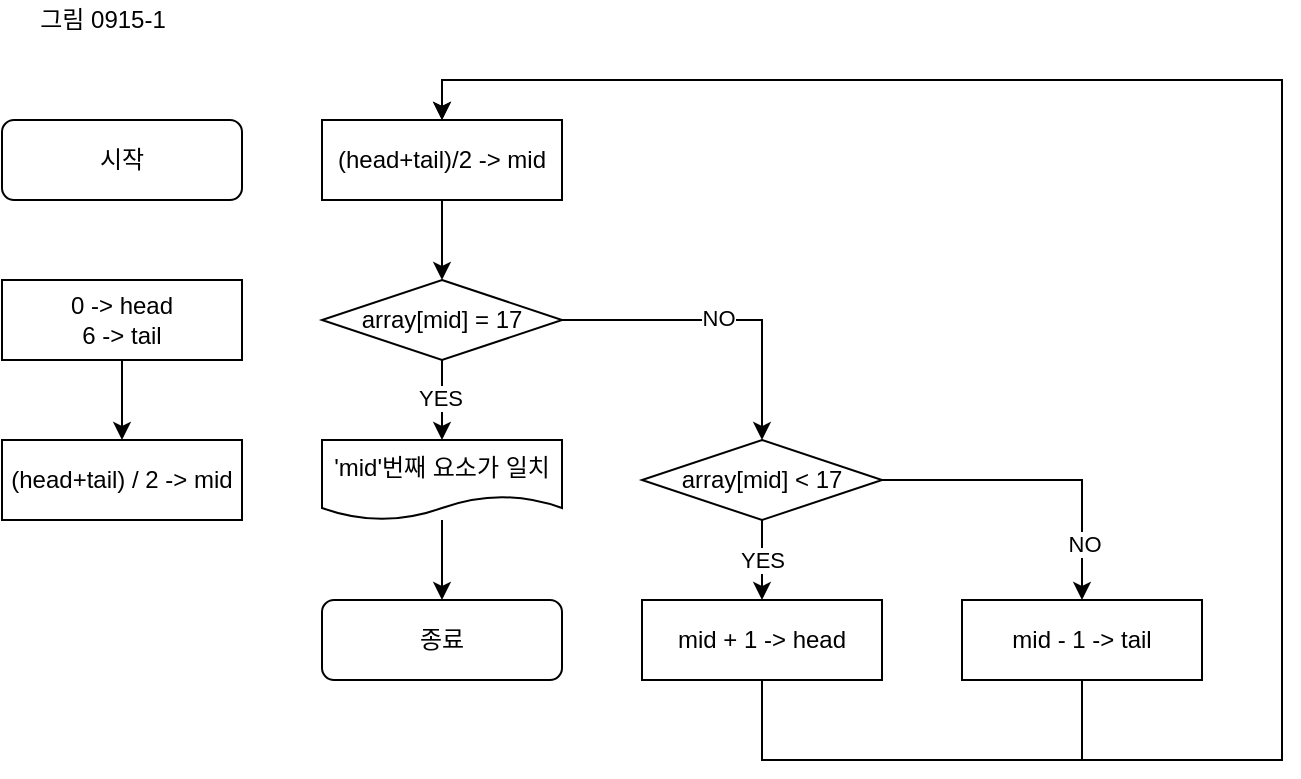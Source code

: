 <mxfile>
    <diagram id="IKccIQqwm7oEvDvuoK9O" name="이진탐색 - 1">
        <mxGraphModel dx="669" dy="442" grid="1" gridSize="10" guides="1" tooltips="1" connect="1" arrows="1" fold="1" page="1" pageScale="1" pageWidth="827" pageHeight="1169" math="0" shadow="0">
            <root>
                <mxCell id="0"/>
                <mxCell id="1" parent="0"/>
                <mxCell id="2" value="시작" style="rounded=1;whiteSpace=wrap;html=1;" vertex="1" parent="1">
                    <mxGeometry x="40" y="80" width="120" height="40" as="geometry"/>
                </mxCell>
                <mxCell id="6" value="" style="edgeStyle=orthogonalEdgeStyle;rounded=0;orthogonalLoop=1;jettySize=auto;html=1;" edge="1" parent="1" source="3" target="4">
                    <mxGeometry relative="1" as="geometry"/>
                </mxCell>
                <mxCell id="3" value="0 -&amp;gt; head&lt;br&gt;6 -&amp;gt; tail" style="whiteSpace=wrap;html=1;" vertex="1" parent="1">
                    <mxGeometry x="40" y="160" width="120" height="40" as="geometry"/>
                </mxCell>
                <mxCell id="4" value="(head+tail) / 2 -&amp;gt; mid" style="whiteSpace=wrap;html=1;" vertex="1" parent="1">
                    <mxGeometry x="40" y="240" width="120" height="40" as="geometry"/>
                </mxCell>
                <mxCell id="9" value="" style="edgeStyle=orthogonalEdgeStyle;rounded=0;orthogonalLoop=1;jettySize=auto;html=1;" edge="1" parent="1" source="7" target="8">
                    <mxGeometry relative="1" as="geometry"/>
                </mxCell>
                <mxCell id="12" value="YES" style="edgeLabel;html=1;align=center;verticalAlign=middle;resizable=0;points=[];" vertex="1" connectable="0" parent="9">
                    <mxGeometry x="-0.071" y="-1" relative="1" as="geometry">
                        <mxPoint as="offset"/>
                    </mxGeometry>
                </mxCell>
                <mxCell id="14" value="" style="edgeStyle=orthogonalEdgeStyle;rounded=0;orthogonalLoop=1;jettySize=auto;html=1;entryX=0.5;entryY=0;entryDx=0;entryDy=0;" edge="1" parent="1" source="7" target="20">
                    <mxGeometry relative="1" as="geometry">
                        <mxPoint x="360" y="180" as="targetPoint"/>
                    </mxGeometry>
                </mxCell>
                <mxCell id="15" value="NO" style="edgeLabel;html=1;align=center;verticalAlign=middle;resizable=0;points=[];" vertex="1" connectable="0" parent="14">
                    <mxGeometry x="-0.029" y="1" relative="1" as="geometry">
                        <mxPoint as="offset"/>
                    </mxGeometry>
                </mxCell>
                <mxCell id="7" value="array[mid] = 17" style="rhombus;whiteSpace=wrap;html=1;" vertex="1" parent="1">
                    <mxGeometry x="200" y="160" width="120" height="40" as="geometry"/>
                </mxCell>
                <mxCell id="11" value="" style="edgeStyle=orthogonalEdgeStyle;rounded=0;orthogonalLoop=1;jettySize=auto;html=1;" edge="1" parent="1" source="8" target="10">
                    <mxGeometry relative="1" as="geometry"/>
                </mxCell>
                <mxCell id="8" value="'mid'번째 요소가 일치" style="shape=document;whiteSpace=wrap;html=1;boundedLbl=1;" vertex="1" parent="1">
                    <mxGeometry x="200" y="240" width="120" height="40" as="geometry"/>
                </mxCell>
                <mxCell id="10" value="종료" style="rounded=1;whiteSpace=wrap;html=1;" vertex="1" parent="1">
                    <mxGeometry x="200" y="320" width="120" height="40" as="geometry"/>
                </mxCell>
                <mxCell id="16" value="그림 0915-1" style="text;html=1;align=center;verticalAlign=middle;resizable=0;points=[];autosize=1;strokeColor=none;" vertex="1" parent="1">
                    <mxGeometry x="50" y="20" width="80" height="20" as="geometry"/>
                </mxCell>
                <mxCell id="19" value="" style="edgeStyle=orthogonalEdgeStyle;rounded=0;orthogonalLoop=1;jettySize=auto;html=1;" edge="1" parent="1" source="18" target="7">
                    <mxGeometry relative="1" as="geometry"/>
                </mxCell>
                <mxCell id="18" value="(head+tail)/2 -&amp;gt; mid" style="whiteSpace=wrap;html=1;" vertex="1" parent="1">
                    <mxGeometry x="200" y="80" width="120" height="40" as="geometry"/>
                </mxCell>
                <mxCell id="22" value="YES" style="edgeStyle=orthogonalEdgeStyle;rounded=0;orthogonalLoop=1;jettySize=auto;html=1;" edge="1" parent="1" source="20" target="21">
                    <mxGeometry relative="1" as="geometry"/>
                </mxCell>
                <mxCell id="24" style="edgeStyle=orthogonalEdgeStyle;rounded=0;orthogonalLoop=1;jettySize=auto;html=1;exitX=1;exitY=0.5;exitDx=0;exitDy=0;entryX=0.5;entryY=0;entryDx=0;entryDy=0;" edge="1" parent="1" source="20" target="23">
                    <mxGeometry relative="1" as="geometry"/>
                </mxCell>
                <mxCell id="25" value="NO" style="edgeLabel;html=1;align=center;verticalAlign=middle;resizable=0;points=[];" vertex="1" connectable="0" parent="24">
                    <mxGeometry x="0.65" y="1" relative="1" as="geometry">
                        <mxPoint as="offset"/>
                    </mxGeometry>
                </mxCell>
                <mxCell id="20" value="array[mid] &amp;lt; 17" style="rhombus;whiteSpace=wrap;html=1;" vertex="1" parent="1">
                    <mxGeometry x="360" y="240" width="120" height="40" as="geometry"/>
                </mxCell>
                <mxCell id="31" style="edgeStyle=orthogonalEdgeStyle;rounded=0;orthogonalLoop=1;jettySize=auto;html=1;exitX=0.5;exitY=1;exitDx=0;exitDy=0;" edge="1" parent="1" source="21" target="18">
                    <mxGeometry relative="1" as="geometry">
                        <mxPoint x="680" y="30" as="targetPoint"/>
                        <Array as="points">
                            <mxPoint x="420" y="400"/>
                            <mxPoint x="680" y="400"/>
                            <mxPoint x="680" y="60"/>
                            <mxPoint x="260" y="60"/>
                        </Array>
                    </mxGeometry>
                </mxCell>
                <mxCell id="21" value="mid + 1 -&amp;gt; head" style="whiteSpace=wrap;html=1;" vertex="1" parent="1">
                    <mxGeometry x="360" y="320" width="120" height="40" as="geometry"/>
                </mxCell>
                <mxCell id="29" style="edgeStyle=orthogonalEdgeStyle;rounded=0;orthogonalLoop=1;jettySize=auto;html=1;exitX=0.5;exitY=1;exitDx=0;exitDy=0;entryX=0.5;entryY=0;entryDx=0;entryDy=0;" edge="1" parent="1" source="23" target="18">
                    <mxGeometry relative="1" as="geometry">
                        <mxPoint x="720" y="60" as="targetPoint"/>
                        <Array as="points">
                            <mxPoint x="580" y="400"/>
                            <mxPoint x="680" y="400"/>
                            <mxPoint x="680" y="60"/>
                            <mxPoint x="260" y="60"/>
                        </Array>
                    </mxGeometry>
                </mxCell>
                <mxCell id="23" value="mid - 1 -&amp;gt; tail" style="whiteSpace=wrap;html=1;" vertex="1" parent="1">
                    <mxGeometry x="520" y="320" width="120" height="40" as="geometry"/>
                </mxCell>
            </root>
        </mxGraphModel>
    </diagram>
    <diagram id="aUp1ZJRR0RO88shv15cU" name="이진탐색 - 2">
        <mxGraphModel dx="948" dy="627" grid="1" gridSize="10" guides="1" tooltips="1" connect="1" arrows="1" fold="1" page="1" pageScale="1" pageWidth="827" pageHeight="1169" math="0" shadow="0">
            <root>
                <mxCell id="-myOh2JJIqn30O8Wz4X6-0"/>
                <mxCell id="-myOh2JJIqn30O8Wz4X6-1" parent="-myOh2JJIqn30O8Wz4X6-0"/>
                <mxCell id="-myOh2JJIqn30O8Wz4X6-2" value="" style="edgeStyle=orthogonalEdgeStyle;rounded=0;orthogonalLoop=1;jettySize=auto;html=1;" edge="1" parent="-myOh2JJIqn30O8Wz4X6-1" source="-myOh2JJIqn30O8Wz4X6-6" target="-myOh2JJIqn30O8Wz4X6-8">
                    <mxGeometry relative="1" as="geometry"/>
                </mxCell>
                <mxCell id="-myOh2JJIqn30O8Wz4X6-3" value="YES" style="edgeLabel;html=1;align=center;verticalAlign=middle;resizable=0;points=[];" vertex="1" connectable="0" parent="-myOh2JJIqn30O8Wz4X6-2">
                    <mxGeometry x="-0.071" y="-1" relative="1" as="geometry">
                        <mxPoint as="offset"/>
                    </mxGeometry>
                </mxCell>
                <mxCell id="-myOh2JJIqn30O8Wz4X6-4" value="" style="edgeStyle=orthogonalEdgeStyle;rounded=0;orthogonalLoop=1;jettySize=auto;html=1;entryX=0.5;entryY=0;entryDx=0;entryDy=0;" edge="1" parent="-myOh2JJIqn30O8Wz4X6-1" source="-myOh2JJIqn30O8Wz4X6-6" target="-myOh2JJIqn30O8Wz4X6-15">
                    <mxGeometry relative="1" as="geometry">
                        <mxPoint x="400" y="420" as="targetPoint"/>
                    </mxGeometry>
                </mxCell>
                <mxCell id="-myOh2JJIqn30O8Wz4X6-5" value="NO" style="edgeLabel;html=1;align=center;verticalAlign=middle;resizable=0;points=[];" vertex="1" connectable="0" parent="-myOh2JJIqn30O8Wz4X6-4">
                    <mxGeometry x="-0.029" y="1" relative="1" as="geometry">
                        <mxPoint as="offset"/>
                    </mxGeometry>
                </mxCell>
                <mxCell id="-myOh2JJIqn30O8Wz4X6-6" value="array[mid] = 17" style="rhombus;whiteSpace=wrap;html=1;" vertex="1" parent="-myOh2JJIqn30O8Wz4X6-1">
                    <mxGeometry x="240" y="400" width="120" height="40" as="geometry"/>
                </mxCell>
                <mxCell id="-myOh2JJIqn30O8Wz4X6-7" value="" style="edgeStyle=orthogonalEdgeStyle;rounded=0;orthogonalLoop=1;jettySize=auto;html=1;" edge="1" parent="-myOh2JJIqn30O8Wz4X6-1" source="-myOh2JJIqn30O8Wz4X6-8" target="-myOh2JJIqn30O8Wz4X6-9">
                    <mxGeometry relative="1" as="geometry"/>
                </mxCell>
                <mxCell id="-myOh2JJIqn30O8Wz4X6-8" value="'mid'번째 요소가 일치" style="shape=document;whiteSpace=wrap;html=1;boundedLbl=1;" vertex="1" parent="-myOh2JJIqn30O8Wz4X6-1">
                    <mxGeometry x="240" y="480" width="120" height="40" as="geometry"/>
                </mxCell>
                <mxCell id="-myOh2JJIqn30O8Wz4X6-9" value="종료" style="rounded=1;whiteSpace=wrap;html=1;" vertex="1" parent="-myOh2JJIqn30O8Wz4X6-1">
                    <mxGeometry x="240" y="560" width="120" height="40" as="geometry"/>
                </mxCell>
                <mxCell id="-myOh2JJIqn30O8Wz4X6-10" value="" style="edgeStyle=orthogonalEdgeStyle;rounded=0;orthogonalLoop=1;jettySize=auto;html=1;" edge="1" parent="-myOh2JJIqn30O8Wz4X6-1" source="-myOh2JJIqn30O8Wz4X6-11" target="-myOh2JJIqn30O8Wz4X6-6">
                    <mxGeometry relative="1" as="geometry"/>
                </mxCell>
                <mxCell id="-myOh2JJIqn30O8Wz4X6-11" value="(head+tail)/2 -&amp;gt; mid" style="whiteSpace=wrap;html=1;" vertex="1" parent="-myOh2JJIqn30O8Wz4X6-1">
                    <mxGeometry x="240" y="320" width="120" height="40" as="geometry"/>
                </mxCell>
                <mxCell id="-myOh2JJIqn30O8Wz4X6-12" value="YES" style="edgeStyle=orthogonalEdgeStyle;rounded=0;orthogonalLoop=1;jettySize=auto;html=1;" edge="1" parent="-myOh2JJIqn30O8Wz4X6-1" source="-myOh2JJIqn30O8Wz4X6-15" target="-myOh2JJIqn30O8Wz4X6-17">
                    <mxGeometry relative="1" as="geometry"/>
                </mxCell>
                <mxCell id="-myOh2JJIqn30O8Wz4X6-13" style="edgeStyle=orthogonalEdgeStyle;rounded=0;orthogonalLoop=1;jettySize=auto;html=1;exitX=1;exitY=0.5;exitDx=0;exitDy=0;entryX=0.5;entryY=0;entryDx=0;entryDy=0;" edge="1" parent="-myOh2JJIqn30O8Wz4X6-1" source="-myOh2JJIqn30O8Wz4X6-15" target="-myOh2JJIqn30O8Wz4X6-19">
                    <mxGeometry relative="1" as="geometry"/>
                </mxCell>
                <mxCell id="-myOh2JJIqn30O8Wz4X6-14" value="NO" style="edgeLabel;html=1;align=center;verticalAlign=middle;resizable=0;points=[];" vertex="1" connectable="0" parent="-myOh2JJIqn30O8Wz4X6-13">
                    <mxGeometry x="0.65" y="1" relative="1" as="geometry">
                        <mxPoint as="offset"/>
                    </mxGeometry>
                </mxCell>
                <mxCell id="-myOh2JJIqn30O8Wz4X6-15" value="array[mid] &amp;lt; 17" style="rhombus;whiteSpace=wrap;html=1;" vertex="1" parent="-myOh2JJIqn30O8Wz4X6-1">
                    <mxGeometry x="400" y="480" width="120" height="40" as="geometry"/>
                </mxCell>
                <mxCell id="-myOh2JJIqn30O8Wz4X6-16" style="edgeStyle=orthogonalEdgeStyle;rounded=0;orthogonalLoop=1;jettySize=auto;html=1;exitX=0.5;exitY=1;exitDx=0;exitDy=0;" edge="1" parent="-myOh2JJIqn30O8Wz4X6-1" source="-myOh2JJIqn30O8Wz4X6-17" target="-myOh2JJIqn30O8Wz4X6-11">
                    <mxGeometry relative="1" as="geometry">
                        <mxPoint x="720" y="270" as="targetPoint"/>
                        <Array as="points">
                            <mxPoint x="460" y="640"/>
                            <mxPoint x="720" y="640"/>
                            <mxPoint x="720" y="300"/>
                            <mxPoint x="300" y="300"/>
                        </Array>
                    </mxGeometry>
                </mxCell>
                <mxCell id="-myOh2JJIqn30O8Wz4X6-17" value="mid + 1 -&amp;gt; head" style="whiteSpace=wrap;html=1;" vertex="1" parent="-myOh2JJIqn30O8Wz4X6-1">
                    <mxGeometry x="400" y="560" width="120" height="40" as="geometry"/>
                </mxCell>
                <mxCell id="-myOh2JJIqn30O8Wz4X6-18" style="edgeStyle=orthogonalEdgeStyle;rounded=0;orthogonalLoop=1;jettySize=auto;html=1;exitX=0.5;exitY=1;exitDx=0;exitDy=0;" edge="1" parent="-myOh2JJIqn30O8Wz4X6-1" source="-myOh2JJIqn30O8Wz4X6-19">
                    <mxGeometry relative="1" as="geometry">
                        <mxPoint x="300" y="300" as="targetPoint"/>
                        <Array as="points">
                            <mxPoint x="620" y="640"/>
                            <mxPoint x="720" y="640"/>
                            <mxPoint x="720" y="300"/>
                            <mxPoint x="300" y="300"/>
                        </Array>
                    </mxGeometry>
                </mxCell>
                <mxCell id="-myOh2JJIqn30O8Wz4X6-19" value="mid - 1 -&amp;gt; tail" style="whiteSpace=wrap;html=1;" vertex="1" parent="-myOh2JJIqn30O8Wz4X6-1">
                    <mxGeometry x="560" y="560" width="120" height="40" as="geometry"/>
                </mxCell>
                <mxCell id="-myOh2JJIqn30O8Wz4X6-21" value="" style="edgeStyle=orthogonalEdgeStyle;rounded=0;orthogonalLoop=1;jettySize=auto;html=1;" edge="1" parent="-myOh2JJIqn30O8Wz4X6-1" source="-myOh2JJIqn30O8Wz4X6-20" target="-myOh2JJIqn30O8Wz4X6-11">
                    <mxGeometry relative="1" as="geometry"/>
                </mxCell>
                <mxCell id="-myOh2JJIqn30O8Wz4X6-25" style="edgeStyle=orthogonalEdgeStyle;rounded=0;orthogonalLoop=1;jettySize=auto;html=1;exitX=0;exitY=0.5;exitDx=0;exitDy=0;entryX=0.5;entryY=0;entryDx=0;entryDy=0;" edge="1" parent="-myOh2JJIqn30O8Wz4X6-1" source="-myOh2JJIqn30O8Wz4X6-20" target="-myOh2JJIqn30O8Wz4X6-24">
                    <mxGeometry relative="1" as="geometry"/>
                </mxCell>
                <mxCell id="-myOh2JJIqn30O8Wz4X6-20" value="head &amp;lt;= tail" style="rhombus;whiteSpace=wrap;html=1;" vertex="1" parent="-myOh2JJIqn30O8Wz4X6-1">
                    <mxGeometry x="240" y="240" width="120" height="40" as="geometry"/>
                </mxCell>
                <mxCell id="-myOh2JJIqn30O8Wz4X6-23" value="" style="edgeStyle=orthogonalEdgeStyle;rounded=0;orthogonalLoop=1;jettySize=auto;html=1;" edge="1" parent="-myOh2JJIqn30O8Wz4X6-1" source="-myOh2JJIqn30O8Wz4X6-22" target="-myOh2JJIqn30O8Wz4X6-20">
                    <mxGeometry relative="1" as="geometry"/>
                </mxCell>
                <mxCell id="-myOh2JJIqn30O8Wz4X6-22" value="0 -&amp;gt; head&lt;br&gt;6 -&amp;gt; tail" style="whiteSpace=wrap;html=1;" vertex="1" parent="-myOh2JJIqn30O8Wz4X6-1">
                    <mxGeometry x="240" y="160" width="120" height="40" as="geometry"/>
                </mxCell>
                <mxCell id="-myOh2JJIqn30O8Wz4X6-27" value="" style="edgeStyle=orthogonalEdgeStyle;rounded=0;orthogonalLoop=1;jettySize=auto;html=1;" edge="1" parent="-myOh2JJIqn30O8Wz4X6-1" source="-myOh2JJIqn30O8Wz4X6-24">
                    <mxGeometry relative="1" as="geometry">
                        <mxPoint x="300" y="540" as="targetPoint"/>
                        <Array as="points">
                            <mxPoint x="140" y="540"/>
                        </Array>
                    </mxGeometry>
                </mxCell>
                <mxCell id="-myOh2JJIqn30O8Wz4X6-24" value="찾지 못했습니다." style="shape=document;whiteSpace=wrap;html=1;boundedLbl=1;" vertex="1" parent="-myOh2JJIqn30O8Wz4X6-1">
                    <mxGeometry x="80" y="480" width="120" height="40" as="geometry"/>
                </mxCell>
                <mxCell id="-myOh2JJIqn30O8Wz4X6-29" value="" style="edgeStyle=orthogonalEdgeStyle;rounded=0;orthogonalLoop=1;jettySize=auto;html=1;" edge="1" parent="-myOh2JJIqn30O8Wz4X6-1" source="-myOh2JJIqn30O8Wz4X6-28" target="-myOh2JJIqn30O8Wz4X6-22">
                    <mxGeometry relative="1" as="geometry"/>
                </mxCell>
                <mxCell id="-myOh2JJIqn30O8Wz4X6-28" value="시작" style="rounded=1;whiteSpace=wrap;html=1;" vertex="1" parent="-myOh2JJIqn30O8Wz4X6-1">
                    <mxGeometry x="240" y="80" width="120" height="40" as="geometry"/>
                </mxCell>
            </root>
        </mxGraphModel>
    </diagram>
    <diagram id="f762fqUn3jz6GE01iW9d" name="해시탐색법 - 1">
        <mxGraphModel dx="934" dy="799" grid="1" gridSize="10" guides="1" tooltips="1" connect="1" arrows="1" fold="1" page="1" pageScale="1" pageWidth="827" pageHeight="1169" math="0" shadow="0">
            <root>
                <mxCell id="negETv5rY9S69N76y5d6-0"/>
                <mxCell id="negETv5rY9S69N76y5d6-1" parent="negETv5rY9S69N76y5d6-0"/>
                <mxCell id="negETv5rY9S69N76y5d6-5" value="" style="edgeStyle=orthogonalEdgeStyle;rounded=0;orthogonalLoop=1;jettySize=auto;html=1;" edge="1" parent="negETv5rY9S69N76y5d6-1" source="negETv5rY9S69N76y5d6-2" target="negETv5rY9S69N76y5d6-3">
                    <mxGeometry relative="1" as="geometry"/>
                </mxCell>
                <mxCell id="negETv5rY9S69N76y5d6-2" value="시작" style="rounded=1;whiteSpace=wrap;html=1;" vertex="1" parent="negETv5rY9S69N76y5d6-1">
                    <mxGeometry x="120" y="40" width="120" height="40" as="geometry"/>
                </mxCell>
                <mxCell id="negETv5rY9S69N76y5d6-6" value="" style="edgeStyle=orthogonalEdgeStyle;rounded=0;orthogonalLoop=1;jettySize=auto;html=1;" edge="1" parent="negETv5rY9S69N76y5d6-1" source="negETv5rY9S69N76y5d6-3" target="negETv5rY9S69N76y5d6-4">
                    <mxGeometry relative="1" as="geometry"/>
                </mxCell>
                <mxCell id="negETv5rY9S69N76y5d6-3" value="arrayD[0]%11 -&amp;gt; K" style="whiteSpace=wrap;html=1;" vertex="1" parent="negETv5rY9S69N76y5d6-1">
                    <mxGeometry x="120" y="120" width="120" height="40" as="geometry"/>
                </mxCell>
                <mxCell id="negETv5rY9S69N76y5d6-8" value="" style="edgeStyle=orthogonalEdgeStyle;rounded=0;orthogonalLoop=1;jettySize=auto;html=1;" edge="1" parent="negETv5rY9S69N76y5d6-1" source="negETv5rY9S69N76y5d6-4" target="negETv5rY9S69N76y5d6-7">
                    <mxGeometry relative="1" as="geometry"/>
                </mxCell>
                <mxCell id="negETv5rY9S69N76y5d6-9" value="YES" style="edgeLabel;html=1;align=center;verticalAlign=middle;resizable=0;points=[];" vertex="1" connectable="0" parent="negETv5rY9S69N76y5d6-8">
                    <mxGeometry x="-0.164" y="1" relative="1" as="geometry">
                        <mxPoint as="offset"/>
                    </mxGeometry>
                </mxCell>
                <mxCell id="negETv5rY9S69N76y5d6-11" value="" style="edgeStyle=orthogonalEdgeStyle;rounded=0;orthogonalLoop=1;jettySize=auto;html=1;" edge="1" parent="negETv5rY9S69N76y5d6-1" source="negETv5rY9S69N76y5d6-4" target="negETv5rY9S69N76y5d6-10">
                    <mxGeometry relative="1" as="geometry"/>
                </mxCell>
                <mxCell id="negETv5rY9S69N76y5d6-12" value="NO" style="edgeLabel;html=1;align=center;verticalAlign=middle;resizable=0;points=[];" vertex="1" connectable="0" parent="negETv5rY9S69N76y5d6-11">
                    <mxGeometry x="-0.136" y="2" relative="1" as="geometry">
                        <mxPoint as="offset"/>
                    </mxGeometry>
                </mxCell>
                <mxCell id="negETv5rY9S69N76y5d6-4" value="arrayH[k] = 0" style="rhombus;whiteSpace=wrap;html=1;" vertex="1" parent="negETv5rY9S69N76y5d6-1">
                    <mxGeometry x="120" y="200" width="120" height="40" as="geometry"/>
                </mxCell>
                <mxCell id="negETv5rY9S69N76y5d6-7" value="arrayD[0] -&amp;gt; arrayH[k]" style="whiteSpace=wrap;html=1;" vertex="1" parent="negETv5rY9S69N76y5d6-1">
                    <mxGeometry x="120" y="280" width="120" height="40" as="geometry"/>
                </mxCell>
                <mxCell id="negETv5rY9S69N76y5d6-10" value="" style="ellipse;whiteSpace=wrap;html=1;" vertex="1" parent="negETv5rY9S69N76y5d6-1">
                    <mxGeometry y="200" width="80" height="40" as="geometry"/>
                </mxCell>
                <mxCell id="negETv5rY9S69N76y5d6-25" value="" style="edgeStyle=orthogonalEdgeStyle;rounded=0;orthogonalLoop=1;jettySize=auto;html=1;entryX=0.5;entryY=0;entryDx=0;entryDy=0;entryPerimeter=0;" edge="1" parent="negETv5rY9S69N76y5d6-1" source="negETv5rY9S69N76y5d6-14" target="negETv5rY9S69N76y5d6-26">
                    <mxGeometry relative="1" as="geometry">
                        <mxPoint x="500" y="110" as="targetPoint"/>
                    </mxGeometry>
                </mxCell>
                <mxCell id="negETv5rY9S69N76y5d6-14" value="시작" style="rounded=1;whiteSpace=wrap;html=1;" vertex="1" parent="negETv5rY9S69N76y5d6-1">
                    <mxGeometry x="440" y="40" width="120" height="40" as="geometry"/>
                </mxCell>
                <mxCell id="negETv5rY9S69N76y5d6-15" value="" style="edgeStyle=orthogonalEdgeStyle;rounded=0;orthogonalLoop=1;jettySize=auto;html=1;" edge="1" source="negETv5rY9S69N76y5d6-16" target="negETv5rY9S69N76y5d6-21" parent="negETv5rY9S69N76y5d6-1">
                    <mxGeometry relative="1" as="geometry"/>
                </mxCell>
                <mxCell id="negETv5rY9S69N76y5d6-16" value="arrayD[i]%11 -&amp;gt; K" style="whiteSpace=wrap;html=1;" vertex="1" parent="negETv5rY9S69N76y5d6-1">
                    <mxGeometry x="440" y="280" width="120" height="40" as="geometry"/>
                </mxCell>
                <mxCell id="negETv5rY9S69N76y5d6-17" value="" style="edgeStyle=orthogonalEdgeStyle;rounded=0;orthogonalLoop=1;jettySize=auto;html=1;" edge="1" source="negETv5rY9S69N76y5d6-21" target="negETv5rY9S69N76y5d6-22" parent="negETv5rY9S69N76y5d6-1">
                    <mxGeometry relative="1" as="geometry"/>
                </mxCell>
                <mxCell id="negETv5rY9S69N76y5d6-18" value="YES" style="edgeLabel;html=1;align=center;verticalAlign=middle;resizable=0;points=[];" vertex="1" connectable="0" parent="negETv5rY9S69N76y5d6-17">
                    <mxGeometry x="-0.164" y="1" relative="1" as="geometry">
                        <mxPoint as="offset"/>
                    </mxGeometry>
                </mxCell>
                <mxCell id="negETv5rY9S69N76y5d6-19" value="" style="edgeStyle=orthogonalEdgeStyle;rounded=0;orthogonalLoop=1;jettySize=auto;html=1;" edge="1" source="negETv5rY9S69N76y5d6-21" parent="negETv5rY9S69N76y5d6-1">
                    <mxGeometry relative="1" as="geometry">
                        <mxPoint x="400" y="380" as="targetPoint"/>
                    </mxGeometry>
                </mxCell>
                <mxCell id="negETv5rY9S69N76y5d6-20" value="NO" style="edgeLabel;html=1;align=center;verticalAlign=middle;resizable=0;points=[];" vertex="1" connectable="0" parent="negETv5rY9S69N76y5d6-19">
                    <mxGeometry x="-0.136" y="2" relative="1" as="geometry">
                        <mxPoint as="offset"/>
                    </mxGeometry>
                </mxCell>
                <mxCell id="negETv5rY9S69N76y5d6-21" value="arrayH[k] = 0" style="rhombus;whiteSpace=wrap;html=1;" vertex="1" parent="negETv5rY9S69N76y5d6-1">
                    <mxGeometry x="440" y="360" width="120" height="40" as="geometry"/>
                </mxCell>
                <mxCell id="negETv5rY9S69N76y5d6-28" value="" style="edgeStyle=orthogonalEdgeStyle;rounded=0;orthogonalLoop=1;jettySize=auto;html=1;" edge="1" parent="negETv5rY9S69N76y5d6-1" source="negETv5rY9S69N76y5d6-22" target="negETv5rY9S69N76y5d6-27">
                    <mxGeometry relative="1" as="geometry"/>
                </mxCell>
                <mxCell id="negETv5rY9S69N76y5d6-22" value="arrayD[i] -&amp;gt; arrayH[k]" style="whiteSpace=wrap;html=1;" vertex="1" parent="negETv5rY9S69N76y5d6-1">
                    <mxGeometry x="440" y="440" width="120" height="40" as="geometry"/>
                </mxCell>
                <mxCell id="negETv5rY9S69N76y5d6-31" value="" style="edgeStyle=orthogonalEdgeStyle;rounded=0;orthogonalLoop=1;jettySize=auto;html=1;" edge="1" parent="negETv5rY9S69N76y5d6-1" source="negETv5rY9S69N76y5d6-26" target="negETv5rY9S69N76y5d6-30">
                    <mxGeometry relative="1" as="geometry"/>
                </mxCell>
                <mxCell id="negETv5rY9S69N76y5d6-26" value="0 -&amp;gt; i" style="whiteSpace=wrap;html=1;" vertex="1" parent="negETv5rY9S69N76y5d6-1">
                    <mxGeometry x="440" y="120" width="120" height="40" as="geometry"/>
                </mxCell>
                <mxCell id="negETv5rY9S69N76y5d6-34" style="edgeStyle=orthogonalEdgeStyle;rounded=0;orthogonalLoop=1;jettySize=auto;html=1;exitX=1;exitY=0.5;exitDx=0;exitDy=0;" edge="1" parent="negETv5rY9S69N76y5d6-1" source="negETv5rY9S69N76y5d6-27">
                    <mxGeometry relative="1" as="geometry">
                        <mxPoint x="500" y="180" as="targetPoint"/>
                        <Array as="points">
                            <mxPoint x="700" y="540"/>
                            <mxPoint x="700" y="180"/>
                            <mxPoint x="600" y="180"/>
                        </Array>
                    </mxGeometry>
                </mxCell>
                <mxCell id="negETv5rY9S69N76y5d6-27" value="i + 1 -&amp;gt; i" style="whiteSpace=wrap;html=1;" vertex="1" parent="negETv5rY9S69N76y5d6-1">
                    <mxGeometry x="440" y="520" width="120" height="40" as="geometry"/>
                </mxCell>
                <mxCell id="negETv5rY9S69N76y5d6-29" style="edgeStyle=orthogonalEdgeStyle;rounded=0;orthogonalLoop=1;jettySize=auto;html=1;exitX=0.5;exitY=1;exitDx=0;exitDy=0;" edge="1" parent="negETv5rY9S69N76y5d6-1" source="negETv5rY9S69N76y5d6-27" target="negETv5rY9S69N76y5d6-27">
                    <mxGeometry relative="1" as="geometry"/>
                </mxCell>
                <mxCell id="negETv5rY9S69N76y5d6-32" value="" style="edgeStyle=orthogonalEdgeStyle;rounded=0;orthogonalLoop=1;jettySize=auto;html=1;" edge="1" parent="negETv5rY9S69N76y5d6-1" source="negETv5rY9S69N76y5d6-30" target="negETv5rY9S69N76y5d6-16">
                    <mxGeometry relative="1" as="geometry"/>
                </mxCell>
                <mxCell id="negETv5rY9S69N76y5d6-30" value="i &amp;lt; 7" style="rhombus;whiteSpace=wrap;html=1;" vertex="1" parent="negETv5rY9S69N76y5d6-1">
                    <mxGeometry x="440" y="200" width="120" height="40" as="geometry"/>
                </mxCell>
                <mxCell id="negETv5rY9S69N76y5d6-45" style="edgeStyle=orthogonalEdgeStyle;rounded=0;orthogonalLoop=1;jettySize=auto;html=1;exitX=0.5;exitY=0;exitDx=0;exitDy=0;" edge="1" parent="negETv5rY9S69N76y5d6-1" source="negETv5rY9S69N76y5d6-43">
                    <mxGeometry relative="1" as="geometry">
                        <mxPoint x="500" y="340" as="targetPoint"/>
                        <Array as="points">
                            <mxPoint x="340" y="340"/>
                        </Array>
                    </mxGeometry>
                </mxCell>
                <mxCell id="negETv5rY9S69N76y5d6-43" value="k + 1 -&amp;gt; k" style="whiteSpace=wrap;html=1;" vertex="1" parent="negETv5rY9S69N76y5d6-1">
                    <mxGeometry x="280" y="360" width="120" height="40" as="geometry"/>
                </mxCell>
                <mxCell id="negETv5rY9S69N76y5d6-47" value="" style="edgeStyle=orthogonalEdgeStyle;rounded=0;orthogonalLoop=1;jettySize=auto;html=1;entryX=0.5;entryY=0;entryDx=0;entryDy=0;entryPerimeter=0;" edge="1" source="negETv5rY9S69N76y5d6-48" target="negETv5rY9S69N76y5d6-59" parent="negETv5rY9S69N76y5d6-1">
                    <mxGeometry relative="1" as="geometry">
                        <mxPoint x="1220" y="108.57" as="targetPoint"/>
                    </mxGeometry>
                </mxCell>
                <mxCell id="negETv5rY9S69N76y5d6-48" value="시작" style="rounded=1;whiteSpace=wrap;html=1;" vertex="1" parent="negETv5rY9S69N76y5d6-1">
                    <mxGeometry x="1160" y="38.57" width="120" height="40" as="geometry"/>
                </mxCell>
                <mxCell id="negETv5rY9S69N76y5d6-49" value="" style="edgeStyle=orthogonalEdgeStyle;rounded=0;orthogonalLoop=1;jettySize=auto;html=1;" edge="1" source="negETv5rY9S69N76y5d6-50" target="negETv5rY9S69N76y5d6-55" parent="negETv5rY9S69N76y5d6-1">
                    <mxGeometry relative="1" as="geometry"/>
                </mxCell>
                <mxCell id="negETv5rY9S69N76y5d6-50" value="arrayD[i]%11 -&amp;gt; K" style="whiteSpace=wrap;html=1;" vertex="1" parent="negETv5rY9S69N76y5d6-1">
                    <mxGeometry x="1160" y="278.57" width="120" height="40" as="geometry"/>
                </mxCell>
                <mxCell id="negETv5rY9S69N76y5d6-51" value="" style="edgeStyle=orthogonalEdgeStyle;rounded=0;orthogonalLoop=1;jettySize=auto;html=1;" edge="1" source="negETv5rY9S69N76y5d6-55" target="negETv5rY9S69N76y5d6-57" parent="negETv5rY9S69N76y5d6-1">
                    <mxGeometry relative="1" as="geometry"/>
                </mxCell>
                <mxCell id="negETv5rY9S69N76y5d6-52" value="YES" style="edgeLabel;html=1;align=center;verticalAlign=middle;resizable=0;points=[];" vertex="1" connectable="0" parent="negETv5rY9S69N76y5d6-51">
                    <mxGeometry x="-0.164" y="1" relative="1" as="geometry">
                        <mxPoint as="offset"/>
                    </mxGeometry>
                </mxCell>
                <mxCell id="negETv5rY9S69N76y5d6-53" value="" style="edgeStyle=orthogonalEdgeStyle;rounded=0;orthogonalLoop=1;jettySize=auto;html=1;" edge="1" source="negETv5rY9S69N76y5d6-55" parent="negETv5rY9S69N76y5d6-1">
                    <mxGeometry relative="1" as="geometry">
                        <mxPoint x="1120" y="378.57" as="targetPoint"/>
                    </mxGeometry>
                </mxCell>
                <mxCell id="negETv5rY9S69N76y5d6-54" value="NO" style="edgeLabel;html=1;align=center;verticalAlign=middle;resizable=0;points=[];" vertex="1" connectable="0" parent="negETv5rY9S69N76y5d6-53">
                    <mxGeometry x="-0.136" y="2" relative="1" as="geometry">
                        <mxPoint as="offset"/>
                    </mxGeometry>
                </mxCell>
                <mxCell id="negETv5rY9S69N76y5d6-55" value="arrayH[k] = 0" style="rhombus;whiteSpace=wrap;html=1;" vertex="1" parent="negETv5rY9S69N76y5d6-1">
                    <mxGeometry x="1160" y="358.57" width="120" height="40" as="geometry"/>
                </mxCell>
                <mxCell id="negETv5rY9S69N76y5d6-56" value="" style="edgeStyle=orthogonalEdgeStyle;rounded=0;orthogonalLoop=1;jettySize=auto;html=1;" edge="1" source="negETv5rY9S69N76y5d6-57" target="negETv5rY9S69N76y5d6-61" parent="negETv5rY9S69N76y5d6-1">
                    <mxGeometry relative="1" as="geometry"/>
                </mxCell>
                <mxCell id="negETv5rY9S69N76y5d6-57" value="arrayD[i] -&amp;gt; arrayH[k]" style="whiteSpace=wrap;html=1;" vertex="1" parent="negETv5rY9S69N76y5d6-1">
                    <mxGeometry x="1160" y="438.57" width="120" height="40" as="geometry"/>
                </mxCell>
                <mxCell id="negETv5rY9S69N76y5d6-58" value="" style="edgeStyle=orthogonalEdgeStyle;rounded=0;orthogonalLoop=1;jettySize=auto;html=1;" edge="1" source="negETv5rY9S69N76y5d6-59" target="negETv5rY9S69N76y5d6-64" parent="negETv5rY9S69N76y5d6-1">
                    <mxGeometry relative="1" as="geometry"/>
                </mxCell>
                <mxCell id="negETv5rY9S69N76y5d6-59" value="0 -&amp;gt; i" style="whiteSpace=wrap;html=1;" vertex="1" parent="negETv5rY9S69N76y5d6-1">
                    <mxGeometry x="1160" y="118.57" width="120" height="40" as="geometry"/>
                </mxCell>
                <mxCell id="negETv5rY9S69N76y5d6-60" style="edgeStyle=orthogonalEdgeStyle;rounded=0;orthogonalLoop=1;jettySize=auto;html=1;exitX=1;exitY=0.5;exitDx=0;exitDy=0;" edge="1" source="negETv5rY9S69N76y5d6-61" parent="negETv5rY9S69N76y5d6-1">
                    <mxGeometry relative="1" as="geometry">
                        <mxPoint x="1220" y="178.57" as="targetPoint"/>
                        <Array as="points">
                            <mxPoint x="1300" y="539"/>
                            <mxPoint x="1300" y="179"/>
                        </Array>
                    </mxGeometry>
                </mxCell>
                <mxCell id="negETv5rY9S69N76y5d6-61" value="i + 1 -&amp;gt; i" style="whiteSpace=wrap;html=1;" vertex="1" parent="negETv5rY9S69N76y5d6-1">
                    <mxGeometry x="1160" y="518.57" width="120" height="40" as="geometry"/>
                </mxCell>
                <mxCell id="negETv5rY9S69N76y5d6-62" style="edgeStyle=orthogonalEdgeStyle;rounded=0;orthogonalLoop=1;jettySize=auto;html=1;exitX=0.5;exitY=1;exitDx=0;exitDy=0;" edge="1" source="negETv5rY9S69N76y5d6-61" target="negETv5rY9S69N76y5d6-61" parent="negETv5rY9S69N76y5d6-1">
                    <mxGeometry relative="1" as="geometry"/>
                </mxCell>
                <mxCell id="negETv5rY9S69N76y5d6-63" value="" style="edgeStyle=orthogonalEdgeStyle;rounded=0;orthogonalLoop=1;jettySize=auto;html=1;" edge="1" source="negETv5rY9S69N76y5d6-64" target="negETv5rY9S69N76y5d6-50" parent="negETv5rY9S69N76y5d6-1">
                    <mxGeometry relative="1" as="geometry"/>
                </mxCell>
                <mxCell id="negETv5rY9S69N76y5d6-68" style="edgeStyle=orthogonalEdgeStyle;rounded=0;orthogonalLoop=1;jettySize=auto;html=1;exitX=0;exitY=0.5;exitDx=0;exitDy=0;entryX=0.5;entryY=0;entryDx=0;entryDy=0;" edge="1" parent="negETv5rY9S69N76y5d6-1" source="negETv5rY9S69N76y5d6-64" target="negETv5rY9S69N76y5d6-69">
                    <mxGeometry relative="1" as="geometry">
                        <mxPoint x="940" y="520" as="targetPoint"/>
                    </mxGeometry>
                </mxCell>
                <mxCell id="negETv5rY9S69N76y5d6-64" value="i &amp;lt; 7" style="rhombus;whiteSpace=wrap;html=1;" vertex="1" parent="negETv5rY9S69N76y5d6-1">
                    <mxGeometry x="1160" y="198.57" width="120" height="40" as="geometry"/>
                </mxCell>
                <mxCell id="negETv5rY9S69N76y5d6-65" style="edgeStyle=orthogonalEdgeStyle;rounded=0;orthogonalLoop=1;jettySize=auto;html=1;exitX=0.5;exitY=0;exitDx=0;exitDy=0;" edge="1" source="negETv5rY9S69N76y5d6-66" parent="negETv5rY9S69N76y5d6-1">
                    <mxGeometry relative="1" as="geometry">
                        <mxPoint x="1220" y="338.57" as="targetPoint"/>
                        <Array as="points">
                            <mxPoint x="1060" y="338.57"/>
                        </Array>
                    </mxGeometry>
                </mxCell>
                <mxCell id="negETv5rY9S69N76y5d6-66" value="(k + 1) % 11 -&amp;gt; k" style="whiteSpace=wrap;html=1;" vertex="1" parent="negETv5rY9S69N76y5d6-1">
                    <mxGeometry x="1000" y="358.57" width="120" height="40" as="geometry"/>
                </mxCell>
                <mxCell id="negETv5rY9S69N76y5d6-69" value="종료" style="rounded=1;whiteSpace=wrap;html=1;" vertex="1" parent="negETv5rY9S69N76y5d6-1">
                    <mxGeometry x="920" y="520" width="120" height="40" as="geometry"/>
                </mxCell>
            </root>
        </mxGraphModel>
    </diagram>
</mxfile>